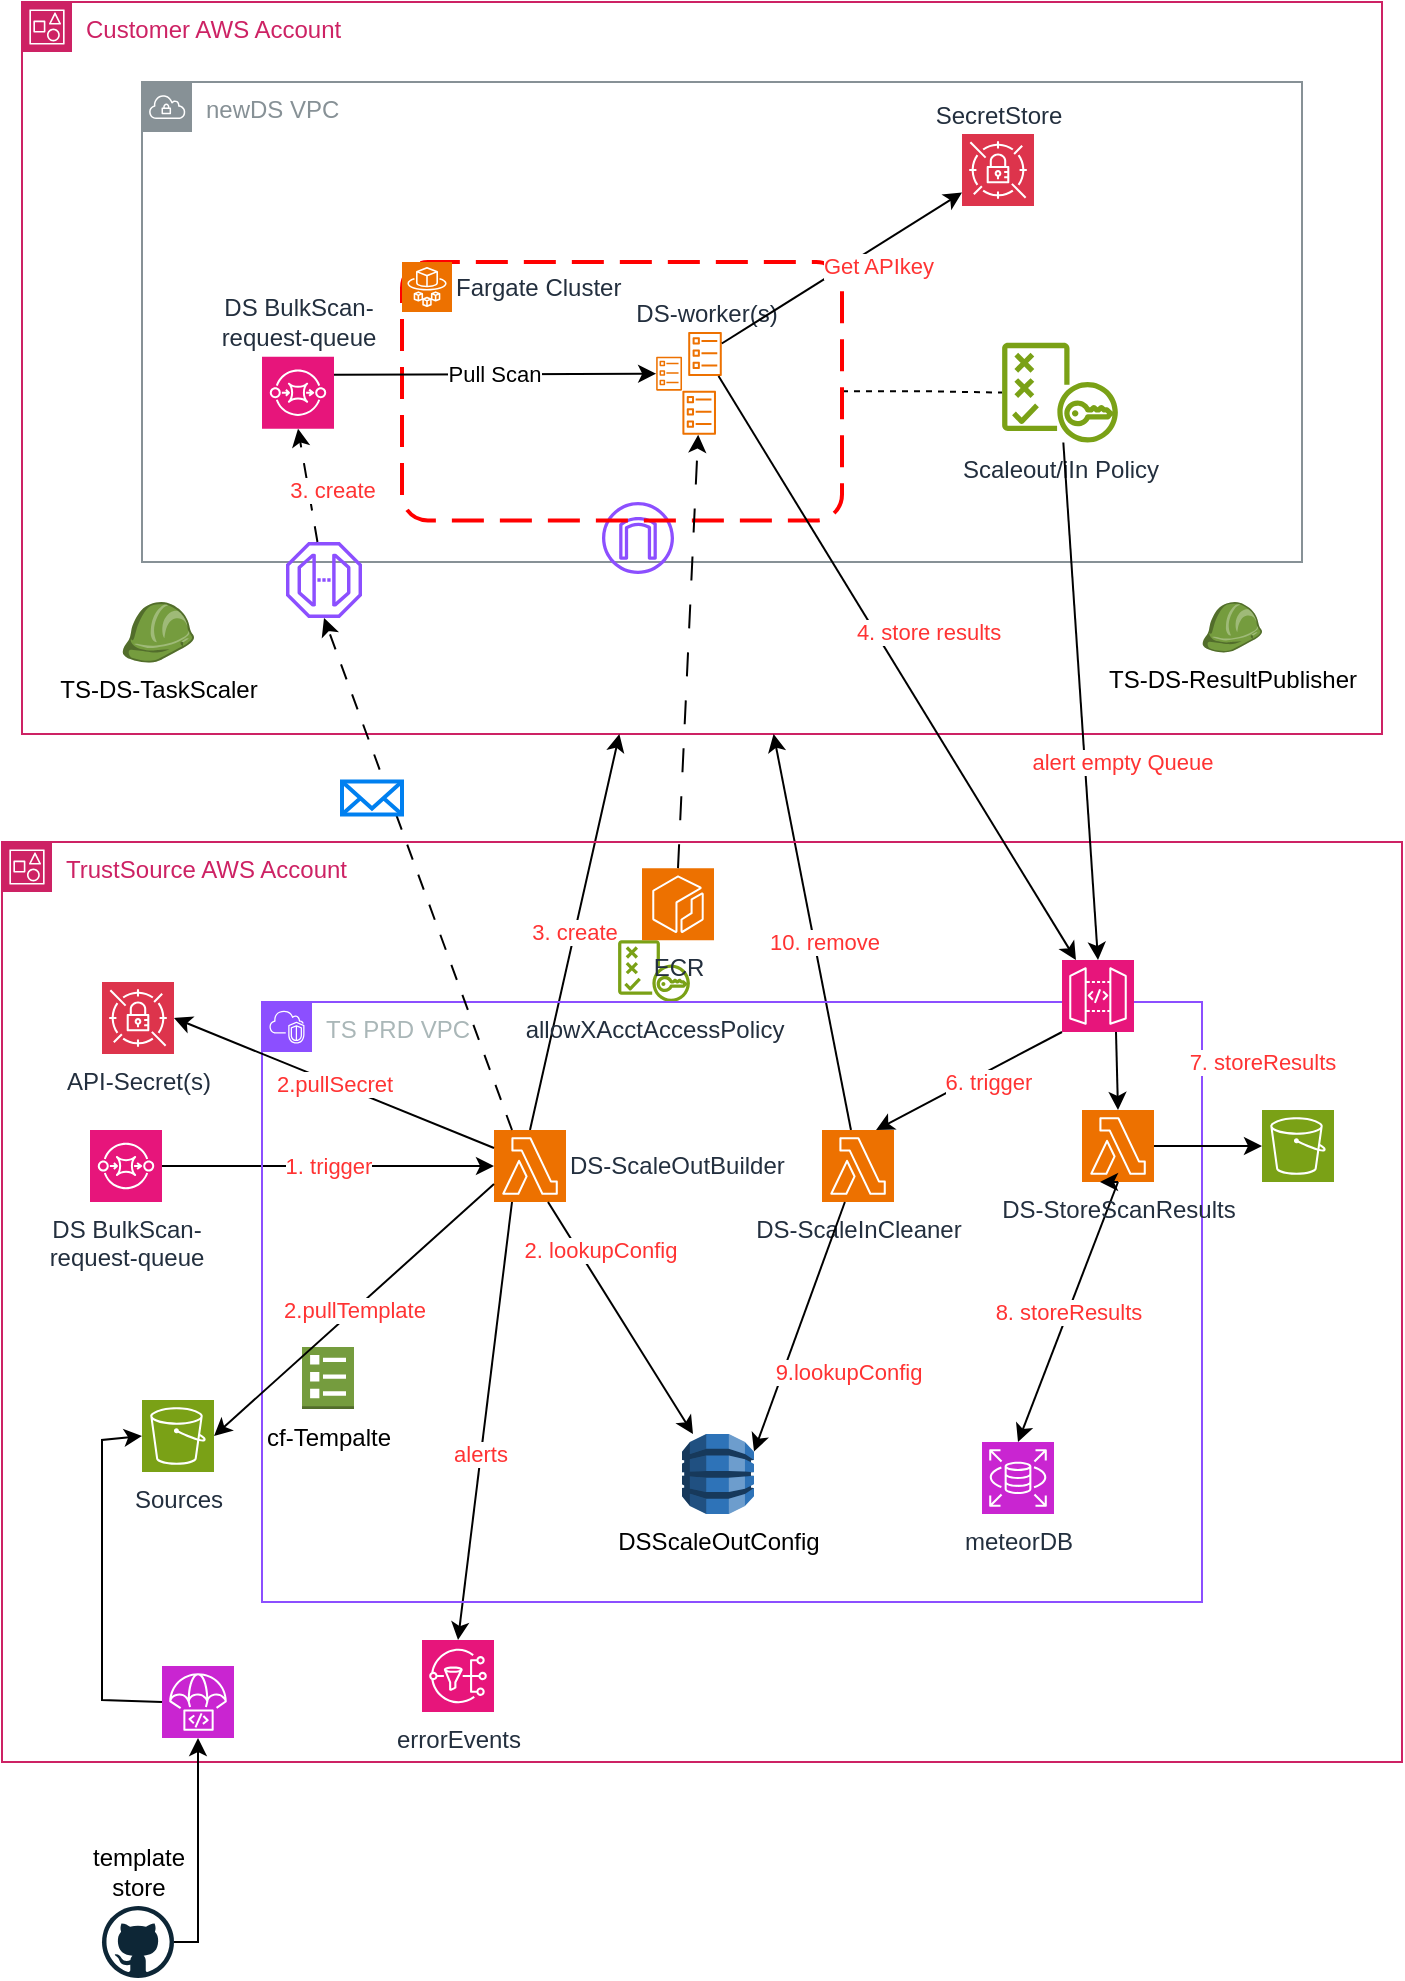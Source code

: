 <mxfile version="23.1.5" type="device">
  <diagram name="Page-1" id="TRKAoGDhNTsb1oVsbR-h">
    <mxGraphModel dx="1570" dy="1113" grid="1" gridSize="10" guides="1" tooltips="1" connect="1" arrows="1" fold="1" page="1" pageScale="1" pageWidth="827" pageHeight="1169" math="0" shadow="0">
      <root>
        <mxCell id="0" />
        <mxCell id="1" parent="0" />
        <mxCell id="9iBU0IVMU4K30gipQU2b-42" value="Customer AWS Account" style="points=[[0,0],[0.25,0],[0.5,0],[0.75,0],[1,0],[1,0.25],[1,0.5],[1,0.75],[1,1],[0.75,1],[0.5,1],[0.25,1],[0,1],[0,0.75],[0,0.5],[0,0.25]];outlineConnect=0;gradientColor=none;html=1;whiteSpace=wrap;fontSize=12;fontStyle=0;container=1;pointerEvents=0;collapsible=0;recursiveResize=0;shape=mxgraph.aws4.group;grIcon=mxgraph.aws4.group_account;strokeColor=#CD2264;fillColor=none;verticalAlign=top;align=left;spacingLeft=30;fontColor=#CD2264;dashed=0;" parent="1" vertex="1">
          <mxGeometry x="80" y="40" width="680" height="366" as="geometry" />
        </mxCell>
        <mxCell id="9iBU0IVMU4K30gipQU2b-1" value="newDS VPC" style="sketch=0;outlineConnect=0;gradientColor=none;html=1;whiteSpace=wrap;fontSize=12;fontStyle=0;shape=mxgraph.aws4.group;grIcon=mxgraph.aws4.group_vpc;strokeColor=#879196;fillColor=none;verticalAlign=top;align=left;spacingLeft=30;fontColor=#879196;dashed=0;" parent="9iBU0IVMU4K30gipQU2b-42" vertex="1">
          <mxGeometry x="60" y="40" width="580" height="240" as="geometry" />
        </mxCell>
        <mxCell id="9iBU0IVMU4K30gipQU2b-44" value="TS-DS-ResultPublisher" style="outlineConnect=0;dashed=0;verticalLabelPosition=bottom;verticalAlign=top;align=center;html=1;shape=mxgraph.aws3.role;fillColor=#759C3E;gradientColor=none;aspect=fixed;" parent="9iBU0IVMU4K30gipQU2b-42" vertex="1">
          <mxGeometry x="590" y="300" width="30" height="25.24" as="geometry" />
        </mxCell>
        <mxCell id="9iBU0IVMU4K30gipQU2b-4" value="TS-DS-TaskScaler" style="outlineConnect=0;dashed=0;verticalLabelPosition=bottom;verticalAlign=top;align=center;html=1;shape=mxgraph.aws3.role;fillColor=#759C3E;gradientColor=none;aspect=fixed;" parent="9iBU0IVMU4K30gipQU2b-42" vertex="1">
          <mxGeometry x="50" y="300" width="36" height="30.29" as="geometry" />
        </mxCell>
        <mxCell id="1VPo2vslBkqHzL5WAo1x-10" value="" style="sketch=0;outlineConnect=0;fontColor=#232F3E;gradientColor=none;fillColor=#8C4FFF;strokeColor=none;dashed=0;verticalLabelPosition=bottom;verticalAlign=top;align=center;html=1;fontSize=12;fontStyle=0;aspect=fixed;pointerEvents=1;shape=mxgraph.aws4.internet_gateway;" parent="9iBU0IVMU4K30gipQU2b-42" vertex="1">
          <mxGeometry x="290" y="250" width="36" height="36" as="geometry" />
        </mxCell>
        <mxCell id="9BlnRUd8SGQ0irNd0Y_Y-2" style="edgeStyle=orthogonalEdgeStyle;rounded=0;orthogonalLoop=1;jettySize=auto;html=1;exitX=1;exitY=0.5;exitDx=0;exitDy=0;endArrow=none;endFill=0;dashed=1;" edge="1" parent="9iBU0IVMU4K30gipQU2b-42" source="9iBU0IVMU4K30gipQU2b-19" target="wGkMEqmh7tmmskukq0U1-8">
          <mxGeometry relative="1" as="geometry" />
        </mxCell>
        <mxCell id="9iBU0IVMU4K30gipQU2b-19" value="" style="rounded=1;arcSize=10;dashed=1;strokeColor=#ff0000;fillColor=none;gradientColor=none;dashPattern=8 4;strokeWidth=2;" parent="9iBU0IVMU4K30gipQU2b-42" vertex="1">
          <mxGeometry x="190" y="130" width="220" height="129.21" as="geometry" />
        </mxCell>
        <mxCell id="wGkMEqmh7tmmskukq0U1-8" value="Scaleout/iIn Policy" style="sketch=0;outlineConnect=0;fontColor=#232F3E;gradientColor=none;fillColor=#7AA116;strokeColor=none;dashed=0;verticalLabelPosition=bottom;verticalAlign=top;align=center;html=1;fontSize=12;fontStyle=0;aspect=fixed;pointerEvents=1;shape=mxgraph.aws4.policy;" parent="9iBU0IVMU4K30gipQU2b-42" vertex="1">
          <mxGeometry x="490" y="170.43" width="58" height="49.82" as="geometry" />
        </mxCell>
        <mxCell id="1VPo2vslBkqHzL5WAo1x-3" value="SecretStore" style="sketch=0;points=[[0,0,0],[0.25,0,0],[0.5,0,0],[0.75,0,0],[1,0,0],[0,1,0],[0.25,1,0],[0.5,1,0],[0.75,1,0],[1,1,0],[0,0.25,0],[0,0.5,0],[0,0.75,0],[1,0.25,0],[1,0.5,0],[1,0.75,0]];outlineConnect=0;fontColor=#232F3E;fillColor=#DD344C;strokeColor=#ffffff;dashed=0;verticalLabelPosition=top;verticalAlign=bottom;align=center;html=1;fontSize=12;fontStyle=0;aspect=fixed;shape=mxgraph.aws4.resourceIcon;resIcon=mxgraph.aws4.secrets_manager;labelPosition=center;" parent="9iBU0IVMU4K30gipQU2b-42" vertex="1">
          <mxGeometry x="470" y="66.0" width="36" height="36" as="geometry" />
        </mxCell>
        <mxCell id="wGkMEqmh7tmmskukq0U1-2" value="" style="sketch=0;outlineConnect=0;fontColor=#232F3E;gradientColor=none;fillColor=#8C4FFF;strokeColor=none;dashed=0;verticalLabelPosition=bottom;verticalAlign=top;align=center;html=1;fontSize=12;fontStyle=0;aspect=fixed;pointerEvents=1;shape=mxgraph.aws4.endpoint;" parent="9iBU0IVMU4K30gipQU2b-42" vertex="1">
          <mxGeometry x="132" y="270" width="38" height="38" as="geometry" />
        </mxCell>
        <mxCell id="9iBU0IVMU4K30gipQU2b-13" value="Fargate Cluster" style="sketch=0;points=[[0,0,0],[0.25,0,0],[0.5,0,0],[0.75,0,0],[1,0,0],[0,1,0],[0.25,1,0],[0.5,1,0],[0.75,1,0],[1,1,0],[0,0.25,0],[0,0.5,0],[0,0.75,0],[1,0.25,0],[1,0.5,0],[1,0.75,0]];outlineConnect=0;fontColor=#232F3E;fillColor=#ED7100;strokeColor=#ffffff;dashed=0;verticalLabelPosition=middle;verticalAlign=middle;align=left;html=1;fontSize=12;fontStyle=0;aspect=fixed;shape=mxgraph.aws4.resourceIcon;resIcon=mxgraph.aws4.fargate;labelPosition=right;" parent="9iBU0IVMU4K30gipQU2b-42" vertex="1">
          <mxGeometry x="190" y="130" width="25" height="25" as="geometry" />
        </mxCell>
        <mxCell id="9iBU0IVMU4K30gipQU2b-18" style="edgeStyle=orthogonalEdgeStyle;rounded=0;orthogonalLoop=1;jettySize=auto;html=1;exitX=0.5;exitY=1;exitDx=0;exitDy=0;exitPerimeter=0;" parent="9iBU0IVMU4K30gipQU2b-42" source="9iBU0IVMU4K30gipQU2b-13" target="9iBU0IVMU4K30gipQU2b-13" edge="1">
          <mxGeometry relative="1" as="geometry" />
        </mxCell>
        <mxCell id="9iBU0IVMU4K30gipQU2b-46" value="DS BulkScan-&lt;br&gt;request-queue" style="sketch=0;points=[[0,0,0],[0.25,0,0],[0.5,0,0],[0.75,0,0],[1,0,0],[0,1,0],[0.25,1,0],[0.5,1,0],[0.75,1,0],[1,1,0],[0,0.25,0],[0,0.5,0],[0,0.75,0],[1,0.25,0],[1,0.5,0],[1,0.75,0]];outlineConnect=0;fontColor=#232F3E;fillColor=#E7157B;strokeColor=#ffffff;dashed=0;verticalLabelPosition=top;verticalAlign=bottom;align=center;html=1;fontSize=12;fontStyle=0;aspect=fixed;shape=mxgraph.aws4.resourceIcon;resIcon=mxgraph.aws4.sqs;labelPosition=center;" parent="9iBU0IVMU4K30gipQU2b-42" vertex="1">
          <mxGeometry x="120" y="177.34" width="36" height="36" as="geometry" />
        </mxCell>
        <mxCell id="9iBU0IVMU4K30gipQU2b-48" value="3. create" style="endArrow=classic;html=1;fontColor=#FF3333;rounded=0;entryX=0.5;entryY=1;entryDx=0;entryDy=0;entryPerimeter=0;dashed=1;dashPattern=8 8;" parent="9iBU0IVMU4K30gipQU2b-42" source="wGkMEqmh7tmmskukq0U1-2" target="9iBU0IVMU4K30gipQU2b-46" edge="1">
          <mxGeometry x="-0.166" y="-11" width="50" height="50" relative="1" as="geometry">
            <mxPoint x="255" y="510" as="sourcePoint" />
            <mxPoint x="255" y="269" as="targetPoint" />
            <mxPoint as="offset" />
          </mxGeometry>
        </mxCell>
        <mxCell id="9iBU0IVMU4K30gipQU2b-23" value="DS-worker(s)" style="sketch=0;outlineConnect=0;fontColor=#232F3E;gradientColor=none;fillColor=#ED7100;strokeColor=none;dashed=0;verticalLabelPosition=top;verticalAlign=bottom;align=center;html=1;fontSize=12;fontStyle=0;aspect=fixed;pointerEvents=1;shape=mxgraph.aws4.ecs_task;labelPosition=center;" parent="9iBU0IVMU4K30gipQU2b-42" vertex="1">
          <mxGeometry x="333" y="165" width="17" height="22.05" as="geometry" />
        </mxCell>
        <mxCell id="9iBU0IVMU4K30gipQU2b-14" value="" style="sketch=0;outlineConnect=0;fontColor=#232F3E;gradientColor=none;fillColor=#ED7100;strokeColor=none;dashed=0;verticalLabelPosition=bottom;verticalAlign=top;align=center;html=1;fontSize=12;fontStyle=0;aspect=fixed;pointerEvents=1;shape=mxgraph.aws4.ecs_task;" parent="9iBU0IVMU4K30gipQU2b-42" vertex="1">
          <mxGeometry x="330.09" y="194.32" width="17" height="22.05" as="geometry" />
        </mxCell>
        <mxCell id="9iBU0IVMU4K30gipQU2b-25" value="" style="sketch=0;outlineConnect=0;fontColor=#232F3E;gradientColor=none;fillColor=#ED7100;strokeColor=none;dashed=0;verticalLabelPosition=bottom;verticalAlign=top;align=center;html=1;fontSize=12;fontStyle=0;aspect=fixed;pointerEvents=1;shape=mxgraph.aws4.ecs_task;" parent="9iBU0IVMU4K30gipQU2b-42" vertex="1">
          <mxGeometry x="317" y="177.34" width="13.09" height="16.98" as="geometry" />
        </mxCell>
        <mxCell id="1VPo2vslBkqHzL5WAo1x-9" value="Pull Scan" style="endArrow=classic;html=1;rounded=0;exitX=1;exitY=0.25;exitDx=0;exitDy=0;exitPerimeter=0;" parent="9iBU0IVMU4K30gipQU2b-42" source="9iBU0IVMU4K30gipQU2b-46" target="9iBU0IVMU4K30gipQU2b-25" edge="1">
          <mxGeometry width="50" height="50" relative="1" as="geometry">
            <mxPoint x="263" y="119.27" as="sourcePoint" />
            <mxPoint x="400" y="380" as="targetPoint" />
          </mxGeometry>
        </mxCell>
        <mxCell id="1VPo2vslBkqHzL5WAo1x-1" value="Get APIkey" style="endArrow=classic;html=1;fontColor=#FF3333;rounded=0;" parent="9iBU0IVMU4K30gipQU2b-42" target="1VPo2vslBkqHzL5WAo1x-3" edge="1" source="9iBU0IVMU4K30gipQU2b-23">
          <mxGeometry x="0.227" y="-9" width="50" height="50" relative="1" as="geometry">
            <mxPoint x="360" y="120" as="sourcePoint" />
            <mxPoint x="410" y="380" as="targetPoint" />
            <mxPoint as="offset" />
          </mxGeometry>
        </mxCell>
        <mxCell id="9iBU0IVMU4K30gipQU2b-21" value="3. create" style="endArrow=classic;html=1;fontColor=#FF3333;rounded=0;exitX=0.5;exitY=0;exitDx=0;exitDy=0;exitPerimeter=0;" parent="1" source="9iBU0IVMU4K30gipQU2b-7" target="9iBU0IVMU4K30gipQU2b-42" edge="1">
          <mxGeometry width="50" height="50" relative="1" as="geometry">
            <mxPoint x="390" y="590" as="sourcePoint" />
            <mxPoint x="440" y="540" as="targetPoint" />
          </mxGeometry>
        </mxCell>
        <mxCell id="9iBU0IVMU4K30gipQU2b-35" value="10. remove" style="endArrow=classic;html=1;fontColor=#FF3333;rounded=0;" parent="1" source="9iBU0IVMU4K30gipQU2b-37" target="9iBU0IVMU4K30gipQU2b-42" edge="1">
          <mxGeometry x="-0.064" y="-5" width="50" height="50" relative="1" as="geometry">
            <mxPoint x="390" y="590" as="sourcePoint" />
            <mxPoint x="440" y="540" as="targetPoint" />
            <mxPoint as="offset" />
          </mxGeometry>
        </mxCell>
        <mxCell id="9iBU0IVMU4K30gipQU2b-43" value="TrustSource AWS Account" style="points=[[0,0],[0.25,0],[0.5,0],[0.75,0],[1,0],[1,0.25],[1,0.5],[1,0.75],[1,1],[0.75,1],[0.5,1],[0.25,1],[0,1],[0,0.75],[0,0.5],[0,0.25]];outlineConnect=0;gradientColor=none;html=1;whiteSpace=wrap;fontSize=12;fontStyle=0;container=1;pointerEvents=0;collapsible=0;recursiveResize=0;shape=mxgraph.aws4.group;grIcon=mxgraph.aws4.group_account;strokeColor=#CD2264;fillColor=none;verticalAlign=top;align=left;spacingLeft=30;fontColor=#CD2264;dashed=0;" parent="1" vertex="1">
          <mxGeometry x="70" y="460" width="700" height="460" as="geometry" />
        </mxCell>
        <mxCell id="9iBU0IVMU4K30gipQU2b-10" value="allowXAcctAccessPolicy" style="sketch=0;outlineConnect=0;fontColor=#232F3E;gradientColor=none;fillColor=#7AA116;strokeColor=none;dashed=0;verticalLabelPosition=bottom;verticalAlign=top;align=center;html=1;fontSize=12;fontStyle=0;aspect=fixed;pointerEvents=1;shape=mxgraph.aws4.policy;" parent="9iBU0IVMU4K30gipQU2b-43" vertex="1">
          <mxGeometry x="308" y="49.08" width="36" height="30.92" as="geometry" />
        </mxCell>
        <mxCell id="9iBU0IVMU4K30gipQU2b-27" value="&lt;font color=&quot;#ff3333&quot;&gt;1. trigger&lt;/font&gt;" style="edgeStyle=orthogonalEdgeStyle;rounded=0;orthogonalLoop=1;jettySize=auto;html=1;exitX=1;exitY=0.5;exitDx=0;exitDy=0;exitPerimeter=0;entryX=0;entryY=0.5;entryDx=0;entryDy=0;entryPerimeter=0;" parent="9iBU0IVMU4K30gipQU2b-43" source="9iBU0IVMU4K30gipQU2b-11" target="9iBU0IVMU4K30gipQU2b-7" edge="1">
          <mxGeometry relative="1" as="geometry" />
        </mxCell>
        <mxCell id="1VPo2vslBkqHzL5WAo1x-12" value="alerts" style="endArrow=classic;html=1;fontColor=#FF3333;rounded=0;entryX=0.5;entryY=0;entryDx=0;entryDy=0;entryPerimeter=0;exitX=0.25;exitY=1;exitDx=0;exitDy=0;exitPerimeter=0;" parent="9iBU0IVMU4K30gipQU2b-43" source="9iBU0IVMU4K30gipQU2b-7" target="1VPo2vslBkqHzL5WAo1x-11" edge="1">
          <mxGeometry x="0.149" width="50" height="50" relative="1" as="geometry">
            <mxPoint x="200" y="120" as="sourcePoint" />
            <mxPoint x="255" y="-151" as="targetPoint" />
            <mxPoint as="offset" />
          </mxGeometry>
        </mxCell>
        <mxCell id="1VPo2vslBkqHzL5WAo1x-16" value="" style="sketch=0;points=[[0,0,0],[0.25,0,0],[0.5,0,0],[0.75,0,0],[1,0,0],[0,1,0],[0.25,1,0],[0.5,1,0],[0.75,1,0],[1,1,0],[0,0.25,0],[0,0.5,0],[0,0.75,0],[1,0.25,0],[1,0.5,0],[1,0.75,0]];outlineConnect=0;fontColor=#232F3E;fillColor=#C925D1;strokeColor=#ffffff;dashed=0;verticalLabelPosition=bottom;verticalAlign=top;align=center;html=1;fontSize=12;fontStyle=0;aspect=fixed;shape=mxgraph.aws4.resourceIcon;resIcon=mxgraph.aws4.codedeploy;" parent="9iBU0IVMU4K30gipQU2b-43" vertex="1">
          <mxGeometry x="80" y="412" width="36" height="36" as="geometry" />
        </mxCell>
        <mxCell id="1VPo2vslBkqHzL5WAo1x-17" style="edgeStyle=orthogonalEdgeStyle;rounded=0;orthogonalLoop=1;jettySize=auto;html=1;exitX=0.5;exitY=1;exitDx=0;exitDy=0;exitPerimeter=0;" parent="9iBU0IVMU4K30gipQU2b-43" edge="1">
          <mxGeometry relative="1" as="geometry">
            <mxPoint x="28" y="256" as="sourcePoint" />
            <mxPoint x="28" y="256" as="targetPoint" />
          </mxGeometry>
        </mxCell>
        <mxCell id="9iBU0IVMU4K30gipQU2b-2" value="TS PRD VPC" style="points=[[0,0],[0.25,0],[0.5,0],[0.75,0],[1,0],[1,0.25],[1,0.5],[1,0.75],[1,1],[0.75,1],[0.5,1],[0.25,1],[0,1],[0,0.75],[0,0.5],[0,0.25]];outlineConnect=0;gradientColor=none;html=1;whiteSpace=wrap;fontSize=12;fontStyle=0;container=1;pointerEvents=0;collapsible=0;recursiveResize=0;shape=mxgraph.aws4.group;grIcon=mxgraph.aws4.group_vpc2;strokeColor=#8C4FFF;fillColor=none;verticalAlign=top;align=left;spacingLeft=30;fontColor=#AAB7B8;dashed=0;" parent="9iBU0IVMU4K30gipQU2b-43" vertex="1">
          <mxGeometry x="130" y="80" width="470" height="300" as="geometry" />
        </mxCell>
        <mxCell id="9iBU0IVMU4K30gipQU2b-15" value="cf-Tempalte" style="outlineConnect=0;dashed=0;verticalLabelPosition=bottom;verticalAlign=top;align=center;html=1;shape=mxgraph.aws3.template;fillColor=#759C3E;gradientColor=none;" parent="9iBU0IVMU4K30gipQU2b-2" vertex="1">
          <mxGeometry x="20" y="172.5" width="26" height="31" as="geometry" />
        </mxCell>
        <mxCell id="9iBU0IVMU4K30gipQU2b-17" value="DSScaleOutConfig" style="outlineConnect=0;dashed=0;verticalLabelPosition=bottom;verticalAlign=top;align=center;html=1;shape=mxgraph.aws3.dynamo_db;fillColor=#2E73B8;gradientColor=none;" parent="9iBU0IVMU4K30gipQU2b-2" vertex="1">
          <mxGeometry x="210" y="216" width="36" height="40" as="geometry" />
        </mxCell>
        <mxCell id="9iBU0IVMU4K30gipQU2b-37" value="DS-ScaleInCleaner" style="sketch=0;points=[[0,0,0],[0.25,0,0],[0.5,0,0],[0.75,0,0],[1,0,0],[0,1,0],[0.25,1,0],[0.5,1,0],[0.75,1,0],[1,1,0],[0,0.25,0],[0,0.5,0],[0,0.75,0],[1,0.25,0],[1,0.5,0],[1,0.75,0]];outlineConnect=0;fontColor=#232F3E;fillColor=#ED7100;strokeColor=#ffffff;dashed=0;verticalLabelPosition=bottom;verticalAlign=top;align=center;html=1;fontSize=12;fontStyle=0;aspect=fixed;shape=mxgraph.aws4.resourceIcon;resIcon=mxgraph.aws4.lambda;" parent="9iBU0IVMU4K30gipQU2b-2" vertex="1">
          <mxGeometry x="280" y="64" width="36" height="36" as="geometry" />
        </mxCell>
        <mxCell id="9iBU0IVMU4K30gipQU2b-40" value="9.lookupConfig" style="endArrow=classic;html=1;fontColor=#FF3333;rounded=0;entryX=1;entryY=0.22;entryDx=0;entryDy=0;entryPerimeter=0;" parent="9iBU0IVMU4K30gipQU2b-2" source="9iBU0IVMU4K30gipQU2b-37" target="9iBU0IVMU4K30gipQU2b-17" edge="1">
          <mxGeometry x="0.199" y="31" width="50" height="50" relative="1" as="geometry">
            <mxPoint x="214" y="86" as="sourcePoint" />
            <mxPoint x="220" y="170" as="targetPoint" />
            <mxPoint as="offset" />
          </mxGeometry>
        </mxCell>
        <mxCell id="9iBU0IVMU4K30gipQU2b-30" value="meteorDB" style="sketch=0;points=[[0,0,0],[0.25,0,0],[0.5,0,0],[0.75,0,0],[1,0,0],[0,1,0],[0.25,1,0],[0.5,1,0],[0.75,1,0],[1,1,0],[0,0.25,0],[0,0.5,0],[0,0.75,0],[1,0.25,0],[1,0.5,0],[1,0.75,0]];outlineConnect=0;fontColor=#232F3E;fillColor=#C925D1;strokeColor=#ffffff;dashed=0;verticalLabelPosition=bottom;verticalAlign=top;align=center;html=1;fontSize=12;fontStyle=0;aspect=fixed;shape=mxgraph.aws4.resourceIcon;resIcon=mxgraph.aws4.rds;" parent="9iBU0IVMU4K30gipQU2b-2" vertex="1">
          <mxGeometry x="360" y="220" width="36" height="36" as="geometry" />
        </mxCell>
        <mxCell id="9iBU0IVMU4K30gipQU2b-33" value="8. storeResults" style="endArrow=classic;html=1;fontColor=#FF3333;rounded=0;exitX=0.5;exitY=1;exitDx=0;exitDy=0;exitPerimeter=0;entryX=0.5;entryY=0;entryDx=0;entryDy=0;entryPerimeter=0;" parent="9iBU0IVMU4K30gipQU2b-2" source="9BlnRUd8SGQ0irNd0Y_Y-7" target="9iBU0IVMU4K30gipQU2b-30" edge="1">
          <mxGeometry width="50" height="50" relative="1" as="geometry">
            <mxPoint x="364.92" y="148" as="sourcePoint" />
            <mxPoint x="378" y="-271" as="targetPoint" />
          </mxGeometry>
        </mxCell>
        <mxCell id="9iBU0IVMU4K30gipQU2b-7" value="DS-ScaleOutBuilder" style="sketch=0;points=[[0,0,0],[0.25,0,0],[0.5,0,0],[0.75,0,0],[1,0,0],[0,1,0],[0.25,1,0],[0.5,1,0],[0.75,1,0],[1,1,0],[0,0.25,0],[0,0.5,0],[0,0.75,0],[1,0.25,0],[1,0.5,0],[1,0.75,0]];outlineConnect=0;fontColor=#232F3E;fillColor=#ED7100;strokeColor=#ffffff;dashed=0;verticalLabelPosition=middle;verticalAlign=middle;align=left;html=1;fontSize=12;fontStyle=0;aspect=fixed;shape=mxgraph.aws4.resourceIcon;resIcon=mxgraph.aws4.lambda;labelPosition=right;" parent="9iBU0IVMU4K30gipQU2b-2" vertex="1">
          <mxGeometry x="116" y="64" width="36" height="36" as="geometry" />
        </mxCell>
        <mxCell id="9iBU0IVMU4K30gipQU2b-26" value="2. lookupConfig" style="endArrow=classic;html=1;fontColor=#FF3333;rounded=0;exitX=0.75;exitY=1;exitDx=0;exitDy=0;exitPerimeter=0;" parent="9iBU0IVMU4K30gipQU2b-2" source="9iBU0IVMU4K30gipQU2b-7" target="9iBU0IVMU4K30gipQU2b-17" edge="1">
          <mxGeometry x="-0.504" y="9" width="50" height="50" relative="1" as="geometry">
            <mxPoint x="100" y="51" as="sourcePoint" />
            <mxPoint x="520" y="-119" as="targetPoint" />
            <mxPoint as="offset" />
          </mxGeometry>
        </mxCell>
        <mxCell id="9BlnRUd8SGQ0irNd0Y_Y-7" value="DS-StoreScanResults" style="sketch=0;points=[[0,0,0],[0.25,0,0],[0.5,0,0],[0.75,0,0],[1,0,0],[0,1,0],[0.25,1,0],[0.5,1,0],[0.75,1,0],[1,1,0],[0,0.25,0],[0,0.5,0],[0,0.75,0],[1,0.25,0],[1,0.5,0],[1,0.75,0]];outlineConnect=0;fontColor=#232F3E;fillColor=#ED7100;strokeColor=#ffffff;dashed=0;verticalLabelPosition=bottom;verticalAlign=top;align=center;html=1;fontSize=12;fontStyle=0;aspect=fixed;shape=mxgraph.aws4.resourceIcon;resIcon=mxgraph.aws4.lambda;" vertex="1" parent="9iBU0IVMU4K30gipQU2b-2">
          <mxGeometry x="410" y="54" width="36" height="36" as="geometry" />
        </mxCell>
        <mxCell id="9BlnRUd8SGQ0irNd0Y_Y-8" style="edgeStyle=orthogonalEdgeStyle;rounded=0;orthogonalLoop=1;jettySize=auto;html=1;exitX=0.5;exitY=1;exitDx=0;exitDy=0;exitPerimeter=0;entryX=0.25;entryY=1;entryDx=0;entryDy=0;entryPerimeter=0;" edge="1" parent="9iBU0IVMU4K30gipQU2b-2" source="9BlnRUd8SGQ0irNd0Y_Y-7" target="9BlnRUd8SGQ0irNd0Y_Y-7">
          <mxGeometry relative="1" as="geometry" />
        </mxCell>
        <mxCell id="1VPo2vslBkqHzL5WAo1x-19" value="2.pullSecret" style="endArrow=classic;html=1;fontColor=#FF3333;rounded=0;exitX=0;exitY=0.25;exitDx=0;exitDy=0;exitPerimeter=0;entryX=1;entryY=0.5;entryDx=0;entryDy=0;entryPerimeter=0;" parent="9iBU0IVMU4K30gipQU2b-43" source="9iBU0IVMU4K30gipQU2b-7" target="1VPo2vslBkqHzL5WAo1x-14" edge="1">
          <mxGeometry x="-0.004" width="50" height="50" relative="1" as="geometry">
            <mxPoint x="247" y="-291" as="sourcePoint" />
            <mxPoint x="186" y="-291" as="targetPoint" />
            <mxPoint as="offset" />
          </mxGeometry>
        </mxCell>
        <mxCell id="1VPo2vslBkqHzL5WAo1x-22" value="" style="endArrow=classic;html=1;fontColor=#FF3333;rounded=0;exitX=0;exitY=0.5;exitDx=0;exitDy=0;exitPerimeter=0;entryX=0;entryY=0.5;entryDx=0;entryDy=0;entryPerimeter=0;" parent="9iBU0IVMU4K30gipQU2b-43" source="1VPo2vslBkqHzL5WAo1x-16" target="9BlnRUd8SGQ0irNd0Y_Y-6" edge="1">
          <mxGeometry width="50" height="50" relative="1" as="geometry">
            <mxPoint x="-22" y="10" as="sourcePoint" />
            <mxPoint x="180" y="344.833" as="targetPoint" />
            <Array as="points">
              <mxPoint x="50" y="429" />
              <mxPoint x="50" y="379" />
              <mxPoint x="50" y="299" />
            </Array>
          </mxGeometry>
        </mxCell>
        <mxCell id="9iBU0IVMU4K30gipQU2b-11" value="DS BulkScan-&lt;br&gt;request-queue" style="sketch=0;points=[[0,0,0],[0.25,0,0],[0.5,0,0],[0.75,0,0],[1,0,0],[0,1,0],[0.25,1,0],[0.5,1,0],[0.75,1,0],[1,1,0],[0,0.25,0],[0,0.5,0],[0,0.75,0],[1,0.25,0],[1,0.5,0],[1,0.75,0]];outlineConnect=0;fontColor=#232F3E;fillColor=#E7157B;strokeColor=#ffffff;dashed=0;verticalLabelPosition=bottom;verticalAlign=top;align=center;html=1;fontSize=12;fontStyle=0;aspect=fixed;shape=mxgraph.aws4.resourceIcon;resIcon=mxgraph.aws4.sqs;" parent="9iBU0IVMU4K30gipQU2b-43" vertex="1">
          <mxGeometry x="44" y="144" width="36" height="36" as="geometry" />
        </mxCell>
        <mxCell id="1VPo2vslBkqHzL5WAo1x-14" value="API-Secret(s)" style="sketch=0;points=[[0,0,0],[0.25,0,0],[0.5,0,0],[0.75,0,0],[1,0,0],[0,1,0],[0.25,1,0],[0.5,1,0],[0.75,1,0],[1,1,0],[0,0.25,0],[0,0.5,0],[0,0.75,0],[1,0.25,0],[1,0.5,0],[1,0.75,0]];outlineConnect=0;fontColor=#232F3E;fillColor=#DD344C;strokeColor=#ffffff;dashed=0;verticalLabelPosition=bottom;verticalAlign=top;align=center;html=1;fontSize=12;fontStyle=0;aspect=fixed;shape=mxgraph.aws4.resourceIcon;resIcon=mxgraph.aws4.secrets_manager;" parent="9iBU0IVMU4K30gipQU2b-43" vertex="1">
          <mxGeometry x="50" y="70" width="36" height="36" as="geometry" />
        </mxCell>
        <mxCell id="9BlnRUd8SGQ0irNd0Y_Y-6" value="Sources" style="sketch=0;points=[[0,0,0],[0.25,0,0],[0.5,0,0],[0.75,0,0],[1,0,0],[0,1,0],[0.25,1,0],[0.5,1,0],[0.75,1,0],[1,1,0],[0,0.25,0],[0,0.5,0],[0,0.75,0],[1,0.25,0],[1,0.5,0],[1,0.75,0]];outlineConnect=0;fontColor=#232F3E;fillColor=#7AA116;strokeColor=#ffffff;dashed=0;verticalLabelPosition=bottom;verticalAlign=top;align=center;html=1;fontSize=12;fontStyle=0;aspect=fixed;shape=mxgraph.aws4.resourceIcon;resIcon=mxgraph.aws4.s3;" vertex="1" parent="9iBU0IVMU4K30gipQU2b-43">
          <mxGeometry x="70" y="279" width="36" height="36" as="geometry" />
        </mxCell>
        <mxCell id="1VPo2vslBkqHzL5WAo1x-11" value="errorEvents" style="sketch=0;points=[[0,0,0],[0.25,0,0],[0.5,0,0],[0.75,0,0],[1,0,0],[0,1,0],[0.25,1,0],[0.5,1,0],[0.75,1,0],[1,1,0],[0,0.25,0],[0,0.5,0],[0,0.75,0],[1,0.25,0],[1,0.5,0],[1,0.75,0]];outlineConnect=0;fontColor=#232F3E;fillColor=#E7157B;strokeColor=#ffffff;dashed=0;verticalLabelPosition=bottom;verticalAlign=top;align=center;html=1;fontSize=12;fontStyle=0;aspect=fixed;shape=mxgraph.aws4.resourceIcon;resIcon=mxgraph.aws4.sns;labelPosition=center;" parent="9iBU0IVMU4K30gipQU2b-43" vertex="1">
          <mxGeometry x="210" y="399" width="36" height="36" as="geometry" />
        </mxCell>
        <mxCell id="wGkMEqmh7tmmskukq0U1-1" value="2.pullTemplate" style="endArrow=classic;html=1;fontColor=#FF3333;rounded=0;entryX=1;entryY=0.5;entryDx=0;entryDy=0;entryPerimeter=0;exitX=0;exitY=0.75;exitDx=0;exitDy=0;exitPerimeter=0;" parent="9iBU0IVMU4K30gipQU2b-43" target="9BlnRUd8SGQ0irNd0Y_Y-6" edge="1" source="9iBU0IVMU4K30gipQU2b-7">
          <mxGeometry width="50" height="50" relative="1" as="geometry">
            <mxPoint x="200" y="109" as="sourcePoint" />
            <mxPoint x="198" y="330" as="targetPoint" />
          </mxGeometry>
        </mxCell>
        <mxCell id="9iBU0IVMU4K30gipQU2b-9" value="" style="sketch=0;points=[[0,0,0],[0.25,0,0],[0.5,0,0],[0.75,0,0],[1,0,0],[0,1,0],[0.25,1,0],[0.5,1,0],[0.75,1,0],[1,1,0],[0,0.25,0],[0,0.5,0],[0,0.75,0],[1,0.25,0],[1,0.5,0],[1,0.75,0]];outlineConnect=0;fontColor=#232F3E;fillColor=#7AA116;strokeColor=#ffffff;dashed=0;verticalLabelPosition=bottom;verticalAlign=top;align=center;html=1;fontSize=12;fontStyle=0;aspect=fixed;shape=mxgraph.aws4.resourceIcon;resIcon=mxgraph.aws4.s3;" parent="9iBU0IVMU4K30gipQU2b-43" vertex="1">
          <mxGeometry x="630" y="134" width="36" height="36" as="geometry" />
        </mxCell>
        <mxCell id="9iBU0IVMU4K30gipQU2b-32" value="7. storeResults" style="endArrow=classic;html=1;fontColor=#FF3333;rounded=0;exitX=1;exitY=0.5;exitDx=0;exitDy=0;exitPerimeter=0;" parent="9iBU0IVMU4K30gipQU2b-43" source="9BlnRUd8SGQ0irNd0Y_Y-7" target="9iBU0IVMU4K30gipQU2b-9" edge="1">
          <mxGeometry x="1" y="42" width="50" height="50" relative="1" as="geometry">
            <mxPoint x="396" y="-155" as="sourcePoint" />
            <mxPoint x="490" y="89" as="targetPoint" />
            <mxPoint as="offset" />
          </mxGeometry>
        </mxCell>
        <mxCell id="9iBU0IVMU4K30gipQU2b-38" value="6. trigger" style="endArrow=classic;html=1;fontColor=#FF3333;rounded=0;entryX=0.75;entryY=0;entryDx=0;entryDy=0;entryPerimeter=0;exitX=0;exitY=1;exitDx=0;exitDy=0;exitPerimeter=0;" parent="9iBU0IVMU4K30gipQU2b-43" source="1VPo2vslBkqHzL5WAo1x-4" target="9iBU0IVMU4K30gipQU2b-37" edge="1">
          <mxGeometry x="-0.152" y="5" width="50" height="50" relative="1" as="geometry">
            <mxPoint x="430" y="80" as="sourcePoint" />
            <mxPoint x="380" y="70" as="targetPoint" />
            <mxPoint as="offset" />
          </mxGeometry>
        </mxCell>
        <mxCell id="9iBU0IVMU4K30gipQU2b-8" value="ECR" style="sketch=0;points=[[0,0,0],[0.25,0,0],[0.5,0,0],[0.75,0,0],[1,0,0],[0,1,0],[0.25,1,0],[0.5,1,0],[0.75,1,0],[1,1,0],[0,0.25,0],[0,0.5,0],[0,0.75,0],[1,0.25,0],[1,0.5,0],[1,0.75,0]];outlineConnect=0;fontColor=#232F3E;fillColor=#ED7100;strokeColor=#ffffff;dashed=0;verticalLabelPosition=bottom;verticalAlign=top;align=center;html=1;fontSize=12;fontStyle=0;aspect=fixed;shape=mxgraph.aws4.resourceIcon;resIcon=mxgraph.aws4.ecr;" parent="9iBU0IVMU4K30gipQU2b-43" vertex="1">
          <mxGeometry x="320" y="13.08" width="36" height="36" as="geometry" />
        </mxCell>
        <mxCell id="1VPo2vslBkqHzL5WAo1x-4" value="" style="sketch=0;points=[[0,0,0],[0.25,0,0],[0.5,0,0],[0.75,0,0],[1,0,0],[0,1,0],[0.25,1,0],[0.5,1,0],[0.75,1,0],[1,1,0],[0,0.25,0],[0,0.5,0],[0,0.75,0],[1,0.25,0],[1,0.5,0],[1,0.75,0]];outlineConnect=0;fontColor=#232F3E;fillColor=#E7157B;strokeColor=#ffffff;dashed=0;verticalLabelPosition=bottom;verticalAlign=top;align=center;html=1;fontSize=12;fontStyle=0;aspect=fixed;shape=mxgraph.aws4.resourceIcon;resIcon=mxgraph.aws4.api_gateway;" parent="9iBU0IVMU4K30gipQU2b-43" vertex="1">
          <mxGeometry x="530" y="59" width="36" height="36" as="geometry" />
        </mxCell>
        <mxCell id="9BlnRUd8SGQ0irNd0Y_Y-9" value="" style="endArrow=classic;html=1;fontColor=#FF3333;rounded=0;exitX=0.75;exitY=1;exitDx=0;exitDy=0;exitPerimeter=0;entryX=0.5;entryY=0;entryDx=0;entryDy=0;entryPerimeter=0;" edge="1" parent="9iBU0IVMU4K30gipQU2b-43" source="1VPo2vslBkqHzL5WAo1x-4" target="9BlnRUd8SGQ0irNd0Y_Y-7">
          <mxGeometry width="50" height="50" relative="1" as="geometry">
            <mxPoint x="320" y="130" as="sourcePoint" />
            <mxPoint x="370" y="80" as="targetPoint" />
          </mxGeometry>
        </mxCell>
        <mxCell id="1VPo2vslBkqHzL5WAo1x-8" value="template&lt;br&gt;store" style="dashed=0;outlineConnect=0;html=1;align=center;labelPosition=center;verticalLabelPosition=top;verticalAlign=bottom;shape=mxgraph.weblogos.github" parent="1" vertex="1">
          <mxGeometry x="120" y="992" width="36" height="36" as="geometry" />
        </mxCell>
        <mxCell id="1VPo2vslBkqHzL5WAo1x-20" value="" style="endArrow=classic;html=1;fontColor=#FF3333;rounded=0;entryX=0.5;entryY=1;entryDx=0;entryDy=0;entryPerimeter=0;" parent="1" target="1VPo2vslBkqHzL5WAo1x-16" edge="1" source="1VPo2vslBkqHzL5WAo1x-8">
          <mxGeometry width="50" height="50" relative="1" as="geometry">
            <mxPoint x="38" y="460" as="sourcePoint" />
            <mxPoint x="98" y="840" as="targetPoint" />
            <Array as="points">
              <mxPoint x="168" y="1010" />
            </Array>
          </mxGeometry>
        </mxCell>
        <mxCell id="wGkMEqmh7tmmskukq0U1-3" value="" style="endArrow=classic;html=1;fontColor=#FF3333;rounded=0;entryX=0.5;entryY=1;entryDx=0;entryDy=0;exitX=0.25;exitY=0;exitDx=0;exitDy=0;exitPerimeter=0;entryPerimeter=0;dashed=1;dashPattern=8 8;" parent="1" source="9iBU0IVMU4K30gipQU2b-7" target="wGkMEqmh7tmmskukq0U1-2" edge="1">
          <mxGeometry x="0.213" y="-12" width="50" height="50" relative="1" as="geometry">
            <mxPoint x="279" y="540" as="sourcePoint" />
            <mxPoint x="228" y="277" as="targetPoint" />
            <mxPoint as="offset" />
          </mxGeometry>
        </mxCell>
        <mxCell id="wGkMEqmh7tmmskukq0U1-9" value="" style="endArrow=classic;html=1;fontColor=#FF3333;rounded=0;exitX=0.5;exitY=0;exitDx=0;exitDy=0;exitPerimeter=0;dashed=1;dashPattern=12 12;" parent="1" source="9iBU0IVMU4K30gipQU2b-8" target="9iBU0IVMU4K30gipQU2b-14" edge="1">
          <mxGeometry width="50" height="50" relative="1" as="geometry">
            <mxPoint x="440" y="430" as="sourcePoint" />
            <mxPoint x="440" y="540" as="targetPoint" />
          </mxGeometry>
        </mxCell>
        <mxCell id="wGkMEqmh7tmmskukq0U1-10" value="" style="html=1;verticalLabelPosition=bottom;align=center;labelBackgroundColor=#ffffff;verticalAlign=top;strokeWidth=2;strokeColor=#0080F0;shadow=0;dashed=0;shape=mxgraph.ios7.icons.mail;" parent="1" vertex="1">
          <mxGeometry x="240" y="429.75" width="30" height="16.5" as="geometry" />
        </mxCell>
        <mxCell id="9iBU0IVMU4K30gipQU2b-22" value="4. store results" style="endArrow=classic;html=1;fontColor=#FF3333;rounded=0;" parent="1" target="1VPo2vslBkqHzL5WAo1x-4" edge="1" source="9iBU0IVMU4K30gipQU2b-23">
          <mxGeometry x="-0.047" y="23" width="50" height="50" relative="1" as="geometry">
            <mxPoint x="440.004" y="189.348" as="sourcePoint" />
            <mxPoint x="595.02" y="515.89" as="targetPoint" />
            <Array as="points" />
            <mxPoint y="1" as="offset" />
          </mxGeometry>
        </mxCell>
        <mxCell id="1VPo2vslBkqHzL5WAo1x-6" value="alert empty Queue" style="endArrow=classic;html=1;fontColor=#FF3333;rounded=0;entryX=0.5;entryY=0;entryDx=0;entryDy=0;entryPerimeter=0;" parent="1" source="wGkMEqmh7tmmskukq0U1-8" target="1VPo2vslBkqHzL5WAo1x-4" edge="1">
          <mxGeometry x="0.244" y="19" width="50" height="50" relative="1" as="geometry">
            <mxPoint x="520" y="522" as="sourcePoint" />
            <mxPoint x="546.92" y="508.46" as="targetPoint" />
            <mxPoint as="offset" />
          </mxGeometry>
        </mxCell>
      </root>
    </mxGraphModel>
  </diagram>
</mxfile>
